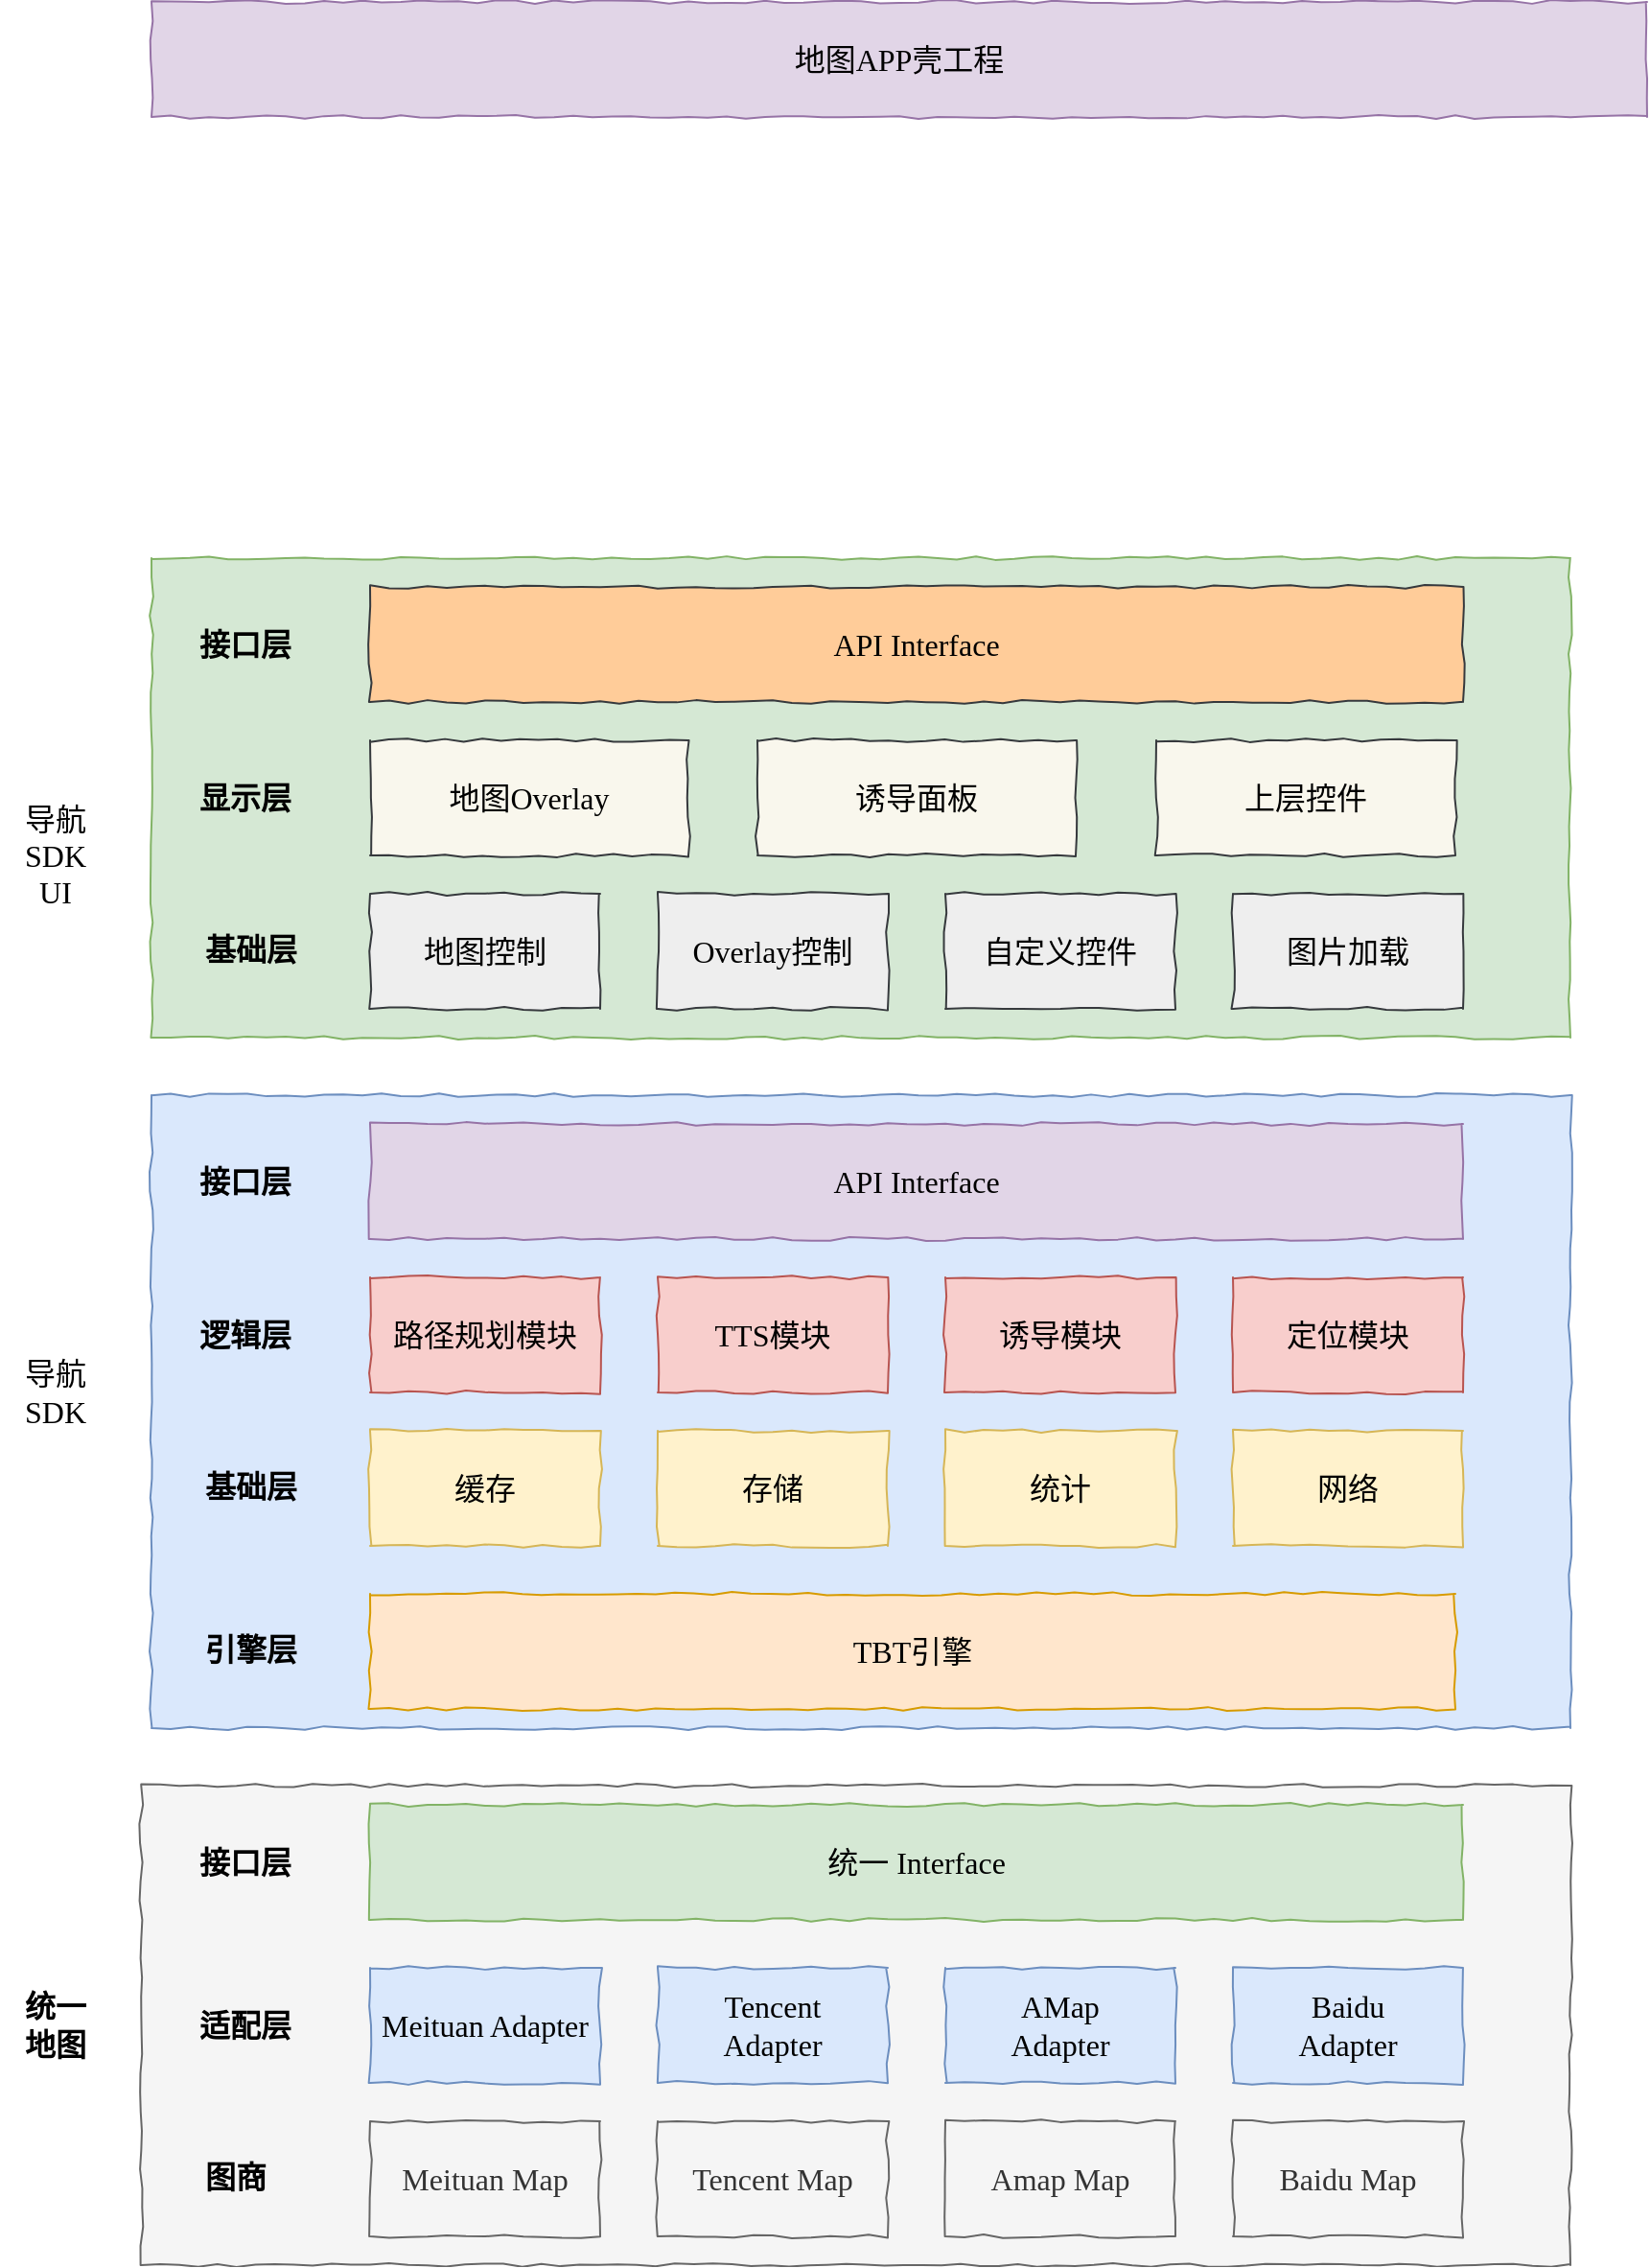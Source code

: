 <mxfile version="14.7.7" type="github">
  <diagram id="VdLfaRIdaGldhcj8oe8U" name="第 1 页">
    <mxGraphModel dx="946" dy="1815" grid="1" gridSize="10" guides="1" tooltips="1" connect="1" arrows="1" fold="1" page="1" pageScale="1" pageWidth="827" pageHeight="1169" math="0" shadow="0">
      <root>
        <mxCell id="0" />
        <mxCell id="1" parent="0" />
        <mxCell id="qPDJotclNkI_bIP7ukIK-1" value="" style="rounded=0;whiteSpace=wrap;html=1;comic=1;fontFamily=Comic Sans MS;fontSize=16;fillColor=#f5f5f5;strokeColor=#666666;fontColor=#333333;" vertex="1" parent="1">
          <mxGeometry x="84.63" y="470" width="745.37" height="250" as="geometry" />
        </mxCell>
        <mxCell id="qPDJotclNkI_bIP7ukIK-2" value="Meituan Map" style="rounded=0;whiteSpace=wrap;html=1;comic=1;fillColor=#f5f5f5;strokeColor=#666666;fontColor=#333333;fontSize=16;fontFamily=Comic Sans MS;" vertex="1" parent="1">
          <mxGeometry x="204" y="645" width="120" height="60" as="geometry" />
        </mxCell>
        <mxCell id="qPDJotclNkI_bIP7ukIK-3" value="Tencent Map" style="rounded=0;whiteSpace=wrap;html=1;comic=1;fillColor=#f5f5f5;strokeColor=#666666;fontColor=#333333;fontSize=16;fontFamily=Comic Sans MS;" vertex="1" parent="1">
          <mxGeometry x="354" y="645" width="120" height="60" as="geometry" />
        </mxCell>
        <mxCell id="qPDJotclNkI_bIP7ukIK-4" value="Amap Map" style="rounded=0;whiteSpace=wrap;html=1;comic=1;fillColor=#f5f5f5;strokeColor=#666666;fontColor=#333333;fontSize=16;fontFamily=Comic Sans MS;" vertex="1" parent="1">
          <mxGeometry x="504" y="645" width="120" height="60" as="geometry" />
        </mxCell>
        <mxCell id="qPDJotclNkI_bIP7ukIK-5" value="Baidu Map" style="rounded=0;whiteSpace=wrap;html=1;comic=1;fillColor=#f5f5f5;strokeColor=#666666;fontColor=#333333;fontSize=16;fontFamily=Comic Sans MS;" vertex="1" parent="1">
          <mxGeometry x="654" y="645" width="120" height="60" as="geometry" />
        </mxCell>
        <mxCell id="qPDJotclNkI_bIP7ukIK-6" value="Meituan Adapter" style="rounded=0;whiteSpace=wrap;html=1;comic=1;fillColor=#dae8fc;strokeColor=#6c8ebf;fontSize=16;fontFamily=Comic Sans MS;" vertex="1" parent="1">
          <mxGeometry x="204" y="565" width="120" height="60" as="geometry" />
        </mxCell>
        <mxCell id="qPDJotclNkI_bIP7ukIK-7" value="图商" style="text;html=1;strokeColor=none;fillColor=none;align=center;verticalAlign=middle;whiteSpace=wrap;rounded=0;comic=1;fontFamily=Comic Sans MS;fontSize=16;fontStyle=1" vertex="1" parent="1">
          <mxGeometry x="114" y="665" width="40" height="18" as="geometry" />
        </mxCell>
        <mxCell id="qPDJotclNkI_bIP7ukIK-8" value="Tencent&lt;br&gt;Adapter" style="rounded=0;whiteSpace=wrap;html=1;comic=1;fillColor=#dae8fc;strokeColor=#6c8ebf;fontSize=16;fontFamily=Comic Sans MS;" vertex="1" parent="1">
          <mxGeometry x="354" y="565" width="120" height="60" as="geometry" />
        </mxCell>
        <mxCell id="qPDJotclNkI_bIP7ukIK-9" value="AMap&lt;br&gt;Adapter" style="rounded=0;whiteSpace=wrap;html=1;comic=1;fillColor=#dae8fc;strokeColor=#6c8ebf;fontSize=16;fontFamily=Comic Sans MS;" vertex="1" parent="1">
          <mxGeometry x="504" y="565" width="120" height="60" as="geometry" />
        </mxCell>
        <mxCell id="qPDJotclNkI_bIP7ukIK-10" value="Baidu&lt;br&gt;Adapter" style="rounded=0;whiteSpace=wrap;html=1;comic=1;fillColor=#dae8fc;strokeColor=#6c8ebf;fontSize=16;fontFamily=Comic Sans MS;" vertex="1" parent="1">
          <mxGeometry x="654" y="565" width="120" height="60" as="geometry" />
        </mxCell>
        <mxCell id="qPDJotclNkI_bIP7ukIK-11" value="适配层" style="text;html=1;strokeColor=none;fillColor=none;align=center;verticalAlign=middle;whiteSpace=wrap;rounded=0;comic=1;fontFamily=Comic Sans MS;fontSize=16;fontStyle=1" vertex="1" parent="1">
          <mxGeometry x="114" y="585" width="50" height="20" as="geometry" />
        </mxCell>
        <mxCell id="qPDJotclNkI_bIP7ukIK-12" value="接口层" style="text;html=1;strokeColor=none;fillColor=none;align=center;verticalAlign=middle;whiteSpace=wrap;rounded=0;comic=1;fontFamily=Comic Sans MS;fontSize=16;fontStyle=1" vertex="1" parent="1">
          <mxGeometry x="114" y="500" width="50" height="20" as="geometry" />
        </mxCell>
        <mxCell id="qPDJotclNkI_bIP7ukIK-13" value="统一&lt;br&gt;地图" style="text;html=1;strokeColor=none;fillColor=none;align=center;verticalAlign=middle;whiteSpace=wrap;rounded=0;comic=1;fontFamily=Comic Sans MS;fontSize=16;fontStyle=1" vertex="1" parent="1">
          <mxGeometry x="11" y="585" width="58" height="20" as="geometry" />
        </mxCell>
        <mxCell id="qPDJotclNkI_bIP7ukIK-14" value="统一 Interface" style="rounded=0;whiteSpace=wrap;html=1;comic=1;fillColor=#d5e8d4;strokeColor=#82b366;fontSize=16;fontFamily=Comic Sans MS;" vertex="1" parent="1">
          <mxGeometry x="204" y="480" width="570" height="60" as="geometry" />
        </mxCell>
        <mxCell id="qPDJotclNkI_bIP7ukIK-15" value="地图APP壳工程" style="rounded=0;whiteSpace=wrap;html=1;comic=1;fontFamily=Comic Sans MS;fontSize=16;fillColor=#e1d5e7;strokeColor=#9673a6;" vertex="1" parent="1">
          <mxGeometry x="90" y="-460" width="780" height="60" as="geometry" />
        </mxCell>
        <mxCell id="qPDJotclNkI_bIP7ukIK-16" value="导航&lt;br&gt;SDK" style="text;html=1;strokeColor=none;fillColor=none;align=center;verticalAlign=middle;whiteSpace=wrap;rounded=0;comic=1;fontFamily=Comic Sans MS;fontSize=16;" vertex="1" parent="1">
          <mxGeometry x="20.0" y="255" width="40" height="20" as="geometry" />
        </mxCell>
        <mxCell id="qPDJotclNkI_bIP7ukIK-17" value="" style="rounded=0;whiteSpace=wrap;html=1;comic=1;fontFamily=Comic Sans MS;fontSize=16;fillColor=#dae8fc;strokeColor=#6c8ebf;" vertex="1" parent="1">
          <mxGeometry x="90" y="110" width="740" height="330" as="geometry" />
        </mxCell>
        <mxCell id="qPDJotclNkI_bIP7ukIK-18" value="缓存" style="rounded=0;whiteSpace=wrap;html=1;comic=1;fillColor=#fff2cc;strokeColor=#d6b656;fontSize=16;fontFamily=Comic Sans MS;" vertex="1" parent="1">
          <mxGeometry x="204" y="285" width="120" height="60" as="geometry" />
        </mxCell>
        <mxCell id="qPDJotclNkI_bIP7ukIK-19" value="存储" style="rounded=0;whiteSpace=wrap;html=1;comic=1;fillColor=#fff2cc;strokeColor=#d6b656;fontSize=16;fontFamily=Comic Sans MS;" vertex="1" parent="1">
          <mxGeometry x="354" y="285" width="120" height="60" as="geometry" />
        </mxCell>
        <mxCell id="qPDJotclNkI_bIP7ukIK-20" value="统计" style="rounded=0;whiteSpace=wrap;html=1;comic=1;fillColor=#fff2cc;strokeColor=#d6b656;fontSize=16;fontFamily=Comic Sans MS;" vertex="1" parent="1">
          <mxGeometry x="504" y="285" width="120" height="60" as="geometry" />
        </mxCell>
        <mxCell id="qPDJotclNkI_bIP7ukIK-21" value="网络" style="rounded=0;whiteSpace=wrap;html=1;comic=1;fillColor=#fff2cc;strokeColor=#d6b656;fontSize=16;fontFamily=Comic Sans MS;" vertex="1" parent="1">
          <mxGeometry x="654" y="285" width="120" height="60" as="geometry" />
        </mxCell>
        <mxCell id="qPDJotclNkI_bIP7ukIK-22" value="路径规划模块" style="rounded=0;whiteSpace=wrap;html=1;comic=1;fillColor=#f8cecc;strokeColor=#b85450;fontSize=16;fontFamily=Comic Sans MS;" vertex="1" parent="1">
          <mxGeometry x="204" y="205" width="120" height="60" as="geometry" />
        </mxCell>
        <mxCell id="qPDJotclNkI_bIP7ukIK-23" value="基础层" style="text;html=1;strokeColor=none;fillColor=none;align=center;verticalAlign=middle;whiteSpace=wrap;rounded=0;comic=1;fontFamily=Comic Sans MS;fontSize=16;fontStyle=1" vertex="1" parent="1">
          <mxGeometry x="114" y="305" width="56" height="18" as="geometry" />
        </mxCell>
        <mxCell id="qPDJotclNkI_bIP7ukIK-24" value="TTS模块" style="rounded=0;whiteSpace=wrap;html=1;comic=1;fillColor=#f8cecc;strokeColor=#b85450;fontSize=16;fontFamily=Comic Sans MS;" vertex="1" parent="1">
          <mxGeometry x="354" y="205" width="120" height="60" as="geometry" />
        </mxCell>
        <mxCell id="qPDJotclNkI_bIP7ukIK-25" value="诱导模块" style="rounded=0;whiteSpace=wrap;html=1;comic=1;fillColor=#f8cecc;strokeColor=#b85450;fontSize=16;fontFamily=Comic Sans MS;" vertex="1" parent="1">
          <mxGeometry x="504" y="205" width="120" height="60" as="geometry" />
        </mxCell>
        <mxCell id="qPDJotclNkI_bIP7ukIK-26" value="定位模块" style="rounded=0;whiteSpace=wrap;html=1;comic=1;fillColor=#f8cecc;strokeColor=#b85450;fontSize=16;fontFamily=Comic Sans MS;" vertex="1" parent="1">
          <mxGeometry x="654" y="205" width="120" height="60" as="geometry" />
        </mxCell>
        <mxCell id="qPDJotclNkI_bIP7ukIK-27" value="逻辑层" style="text;html=1;strokeColor=none;fillColor=none;align=center;verticalAlign=middle;whiteSpace=wrap;rounded=0;comic=1;fontFamily=Comic Sans MS;fontSize=16;fontStyle=1" vertex="1" parent="1">
          <mxGeometry x="114" y="225" width="50" height="20" as="geometry" />
        </mxCell>
        <mxCell id="qPDJotclNkI_bIP7ukIK-28" value="接口层" style="text;html=1;strokeColor=none;fillColor=none;align=center;verticalAlign=middle;whiteSpace=wrap;rounded=0;comic=1;fontFamily=Comic Sans MS;fontSize=16;fontStyle=1" vertex="1" parent="1">
          <mxGeometry x="114" y="145" width="50" height="20" as="geometry" />
        </mxCell>
        <mxCell id="qPDJotclNkI_bIP7ukIK-29" value="API Interface" style="rounded=0;whiteSpace=wrap;html=1;comic=1;fillColor=#e1d5e7;strokeColor=#9673a6;fontSize=16;fontFamily=Comic Sans MS;" vertex="1" parent="1">
          <mxGeometry x="204" y="125" width="570" height="60" as="geometry" />
        </mxCell>
        <mxCell id="qPDJotclNkI_bIP7ukIK-30" value="TBT引擎" style="rounded=0;whiteSpace=wrap;html=1;comic=1;fillColor=#ffe6cc;strokeColor=#d79b00;fontSize=16;fontFamily=Comic Sans MS;" vertex="1" parent="1">
          <mxGeometry x="204" y="370" width="566" height="60" as="geometry" />
        </mxCell>
        <mxCell id="qPDJotclNkI_bIP7ukIK-31" value="引擎层" style="text;html=1;strokeColor=none;fillColor=none;align=center;verticalAlign=middle;whiteSpace=wrap;rounded=0;comic=1;fontFamily=Comic Sans MS;fontSize=16;fontStyle=1" vertex="1" parent="1">
          <mxGeometry x="114" y="390" width="56" height="18" as="geometry" />
        </mxCell>
        <mxCell id="qPDJotclNkI_bIP7ukIK-32" value="导航&lt;br&gt;SDK&lt;br&gt;UI" style="text;html=1;strokeColor=none;fillColor=none;align=center;verticalAlign=middle;whiteSpace=wrap;rounded=0;comic=1;fontFamily=Comic Sans MS;fontSize=16;" vertex="1" parent="1">
          <mxGeometry x="20.0" y="-25" width="40" height="20" as="geometry" />
        </mxCell>
        <mxCell id="qPDJotclNkI_bIP7ukIK-33" value="" style="rounded=0;whiteSpace=wrap;html=1;comic=1;fontFamily=Comic Sans MS;fontSize=16;fillColor=#d5e8d4;strokeColor=#82b366;" vertex="1" parent="1">
          <mxGeometry x="90" y="-170" width="740" height="250" as="geometry" />
        </mxCell>
        <mxCell id="qPDJotclNkI_bIP7ukIK-34" value="地图控制" style="rounded=0;whiteSpace=wrap;html=1;comic=1;fillColor=#eeeeee;strokeColor=#36393d;fontSize=16;fontFamily=Comic Sans MS;" vertex="1" parent="1">
          <mxGeometry x="204" y="5" width="120" height="60" as="geometry" />
        </mxCell>
        <mxCell id="qPDJotclNkI_bIP7ukIK-35" value="Overlay控制" style="rounded=0;whiteSpace=wrap;html=1;comic=1;fillColor=#eeeeee;strokeColor=#36393d;fontSize=16;fontFamily=Comic Sans MS;" vertex="1" parent="1">
          <mxGeometry x="354" y="5" width="120" height="60" as="geometry" />
        </mxCell>
        <mxCell id="qPDJotclNkI_bIP7ukIK-36" value="自定义控件" style="rounded=0;whiteSpace=wrap;html=1;comic=1;fillColor=#eeeeee;strokeColor=#36393d;fontSize=16;fontFamily=Comic Sans MS;" vertex="1" parent="1">
          <mxGeometry x="504" y="5" width="120" height="60" as="geometry" />
        </mxCell>
        <mxCell id="qPDJotclNkI_bIP7ukIK-37" value="图片加载" style="rounded=0;whiteSpace=wrap;html=1;comic=1;fillColor=#eeeeee;strokeColor=#36393d;fontSize=16;fontFamily=Comic Sans MS;" vertex="1" parent="1">
          <mxGeometry x="654" y="5" width="120" height="60" as="geometry" />
        </mxCell>
        <mxCell id="qPDJotclNkI_bIP7ukIK-38" value="地图Overlay" style="rounded=0;whiteSpace=wrap;html=1;comic=1;fillColor=#f9f7ed;strokeColor=#36393d;fontSize=16;fontFamily=Comic Sans MS;" vertex="1" parent="1">
          <mxGeometry x="204" y="-75" width="166" height="60" as="geometry" />
        </mxCell>
        <mxCell id="qPDJotclNkI_bIP7ukIK-39" value="基础层" style="text;html=1;strokeColor=none;fillColor=none;align=center;verticalAlign=middle;whiteSpace=wrap;rounded=0;comic=1;fontFamily=Comic Sans MS;fontSize=16;fontStyle=1" vertex="1" parent="1">
          <mxGeometry x="114" y="25" width="56" height="18" as="geometry" />
        </mxCell>
        <mxCell id="qPDJotclNkI_bIP7ukIK-40" value="诱导面板" style="rounded=0;whiteSpace=wrap;html=1;comic=1;fillColor=#f9f7ed;strokeColor=#36393d;fontSize=16;fontFamily=Comic Sans MS;" vertex="1" parent="1">
          <mxGeometry x="406" y="-75" width="166" height="60" as="geometry" />
        </mxCell>
        <mxCell id="qPDJotclNkI_bIP7ukIK-41" value="显示层" style="text;html=1;strokeColor=none;fillColor=none;align=center;verticalAlign=middle;whiteSpace=wrap;rounded=0;comic=1;fontFamily=Comic Sans MS;fontSize=16;fontStyle=1" vertex="1" parent="1">
          <mxGeometry x="114" y="-55" width="50" height="20" as="geometry" />
        </mxCell>
        <mxCell id="qPDJotclNkI_bIP7ukIK-42" value="接口层" style="text;html=1;strokeColor=none;fillColor=none;align=center;verticalAlign=middle;whiteSpace=wrap;rounded=0;comic=1;fontFamily=Comic Sans MS;fontSize=16;fontStyle=1" vertex="1" parent="1">
          <mxGeometry x="114" y="-135" width="50" height="20" as="geometry" />
        </mxCell>
        <mxCell id="qPDJotclNkI_bIP7ukIK-43" value="API Interface" style="rounded=0;whiteSpace=wrap;html=1;comic=1;fillColor=#ffcc99;strokeColor=#36393d;fontSize=16;fontFamily=Comic Sans MS;" vertex="1" parent="1">
          <mxGeometry x="204" y="-155" width="570" height="60" as="geometry" />
        </mxCell>
        <mxCell id="qPDJotclNkI_bIP7ukIK-44" value="上层控件" style="rounded=0;whiteSpace=wrap;html=1;comic=1;fillColor=#f9f7ed;strokeColor=#36393d;fontSize=16;fontFamily=Comic Sans MS;" vertex="1" parent="1">
          <mxGeometry x="614" y="-75" width="156" height="60" as="geometry" />
        </mxCell>
      </root>
    </mxGraphModel>
  </diagram>
</mxfile>
